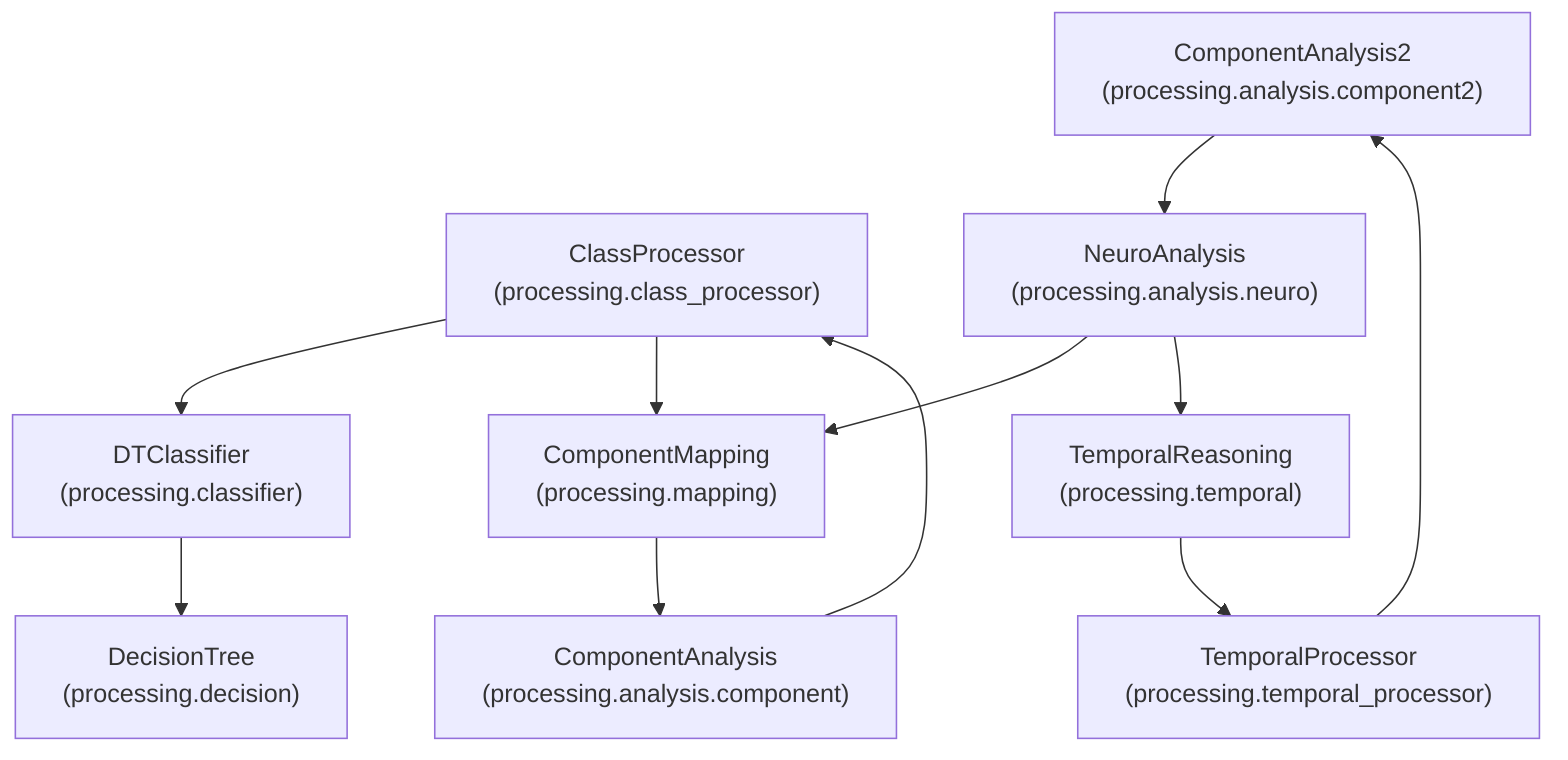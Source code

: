 graph TD
%% Processing System Components
%% Core Processing
DecisionTree["DecisionTree\n(processing.decision)"]
DTClassifier["DTClassifier\n(processing.classifier)"]
ClassProcessor["ClassProcessor\n(processing.class_processor)"]

%% Analysis Components
CompAnalysis["ComponentAnalysis\n(processing.analysis.component)"]
CompAnalysis2["ComponentAnalysis2\n(processing.analysis.component2)"]
NeuroAnalysis["NeuroAnalysis\n(processing.analysis.neuro)"]
CompMapping["ComponentMapping\n(processing.mapping)"]

%% Temporal Components
TemporalReasoning["TemporalReasoning\n(processing.temporal)"]
TemporalProcessor["TemporalProcessor\n(processing.temporal_processor)"]

%% Processing Internal Dependencies
%% Core Dependencies
DTClassifier --> DecisionTree
ClassProcessor --> DTClassifier
ClassProcessor --> CompMapping

%% Analysis Dependencies
CompAnalysis --> ClassProcessor
CompAnalysis2 --> NeuroAnalysis
CompMapping --> CompAnalysis
NeuroAnalysis --> CompMapping
NeuroAnalysis --> TemporalReasoning

%% Temporal Dependencies
TemporalReasoning --> TemporalProcessor
TemporalProcessor --> CompAnalysis2

%% Apply processing styles
class DecisionTree,DTClassifier,ClassProcessor,CompAnalysis,CompAnalysis2,NeuroAnalysis,CompMapping,TemporalReasoning,TemporalProcessor processing;
